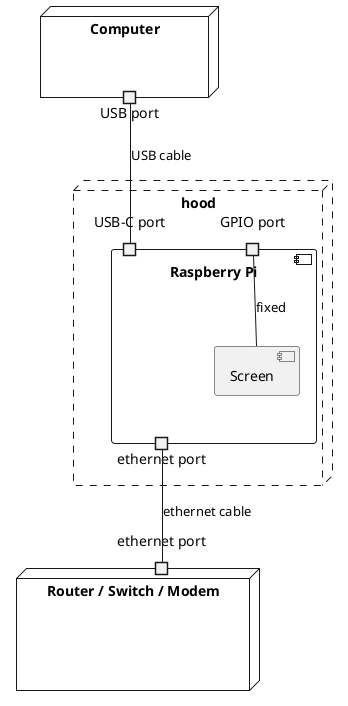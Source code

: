 @startuml
node Computer {
portout "USB port" as computerusb
}
node hood #line.dashed {
component "Raspberry Pi" as pi {
portin "USB-C port" as piusb
port "GPIO port" as gpiopi
portout "ethernet port" as piethernet
component Screen
}
}
node "Router / Switch / Modem" as router {
port "ethernet port" as routerethernet
}
computerusb -- piusb : USB cable
gpiopi - Screen : fixed
piethernet -- routerethernet : ethernet cable

@enduml
